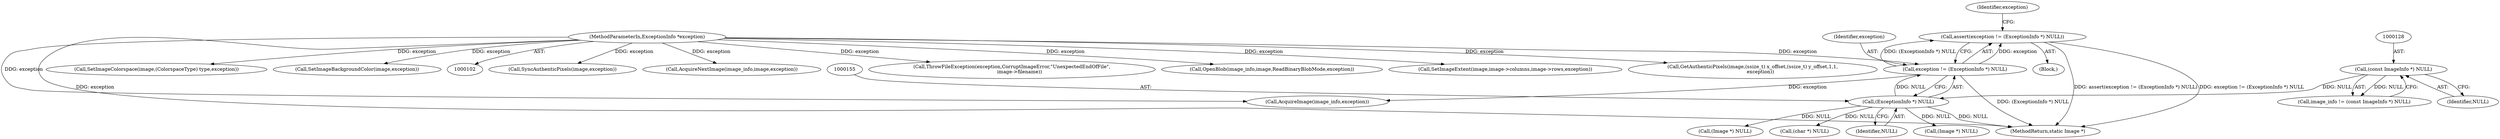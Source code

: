 digraph "0_ImageMagick_83e0f8ffd7eeb7661b0ff83257da23d24ca7f078@API" {
"1000151" [label="(Call,assert(exception != (ExceptionInfo *) NULL))"];
"1000152" [label="(Call,exception != (ExceptionInfo *) NULL)"];
"1000104" [label="(MethodParameterIn,ExceptionInfo *exception)"];
"1000154" [label="(Call,(ExceptionInfo *) NULL)"];
"1000127" [label="(Call,(const ImageInfo *) NULL)"];
"1000154" [label="(Call,(ExceptionInfo *) NULL)"];
"1000738" [label="(Call,SyncAuthenticPixels(image,exception))"];
"1000125" [label="(Call,image_info != (const ImageInfo *) NULL)"];
"1000153" [label="(Identifier,exception)"];
"1000151" [label="(Call,assert(exception != (ExceptionInfo *) NULL))"];
"1000127" [label="(Call,(const ImageInfo *) NULL)"];
"1000773" [label="(Call,AcquireNextImage(image_info,image,exception))"];
"1000105" [label="(Block,)"];
"1000749" [label="(Call,ThrowFileException(exception,CorruptImageError,\"UnexpectedEndOfFile\",\n          image->filename))"];
"1000160" [label="(Identifier,exception)"];
"1000129" [label="(Identifier,NULL)"];
"1000170" [label="(Call,OpenBlob(image_info,image,ReadBinaryBlobMode,exception))"];
"1000433" [label="(Call,(char *) NULL)"];
"1000781" [label="(Call,(Image *) NULL)"];
"1000165" [label="(Call,AcquireImage(image_info,exception))"];
"1000292" [label="(Call,SetImageExtent(image,image->columns,image->rows,exception))"];
"1000827" [label="(MethodReturn,static Image *)"];
"1000713" [label="(Call,GetAuthenticPixels(image,(ssize_t) x_offset,(ssize_t) y_offset,1,1,\n          exception))"];
"1000152" [label="(Call,exception != (ExceptionInfo *) NULL)"];
"1000104" [label="(MethodParameterIn,ExceptionInfo *exception)"];
"1000185" [label="(Call,(Image *) NULL)"];
"1000156" [label="(Identifier,NULL)"];
"1000364" [label="(Call,SetImageColorspace(image,(ColorspaceType) type,exception))"];
"1000359" [label="(Call,SetImageBackgroundColor(image,exception))"];
"1000151" -> "1000105"  [label="AST: "];
"1000151" -> "1000152"  [label="CFG: "];
"1000152" -> "1000151"  [label="AST: "];
"1000160" -> "1000151"  [label="CFG: "];
"1000151" -> "1000827"  [label="DDG: assert(exception != (ExceptionInfo *) NULL)"];
"1000151" -> "1000827"  [label="DDG: exception != (ExceptionInfo *) NULL"];
"1000152" -> "1000151"  [label="DDG: exception"];
"1000152" -> "1000151"  [label="DDG: (ExceptionInfo *) NULL"];
"1000152" -> "1000154"  [label="CFG: "];
"1000153" -> "1000152"  [label="AST: "];
"1000154" -> "1000152"  [label="AST: "];
"1000152" -> "1000827"  [label="DDG: (ExceptionInfo *) NULL"];
"1000104" -> "1000152"  [label="DDG: exception"];
"1000154" -> "1000152"  [label="DDG: NULL"];
"1000152" -> "1000165"  [label="DDG: exception"];
"1000104" -> "1000102"  [label="AST: "];
"1000104" -> "1000827"  [label="DDG: exception"];
"1000104" -> "1000165"  [label="DDG: exception"];
"1000104" -> "1000170"  [label="DDG: exception"];
"1000104" -> "1000292"  [label="DDG: exception"];
"1000104" -> "1000359"  [label="DDG: exception"];
"1000104" -> "1000364"  [label="DDG: exception"];
"1000104" -> "1000713"  [label="DDG: exception"];
"1000104" -> "1000738"  [label="DDG: exception"];
"1000104" -> "1000749"  [label="DDG: exception"];
"1000104" -> "1000773"  [label="DDG: exception"];
"1000154" -> "1000156"  [label="CFG: "];
"1000155" -> "1000154"  [label="AST: "];
"1000156" -> "1000154"  [label="AST: "];
"1000154" -> "1000827"  [label="DDG: NULL"];
"1000127" -> "1000154"  [label="DDG: NULL"];
"1000154" -> "1000185"  [label="DDG: NULL"];
"1000154" -> "1000433"  [label="DDG: NULL"];
"1000154" -> "1000781"  [label="DDG: NULL"];
"1000127" -> "1000125"  [label="AST: "];
"1000127" -> "1000129"  [label="CFG: "];
"1000128" -> "1000127"  [label="AST: "];
"1000129" -> "1000127"  [label="AST: "];
"1000125" -> "1000127"  [label="CFG: "];
"1000127" -> "1000125"  [label="DDG: NULL"];
}
